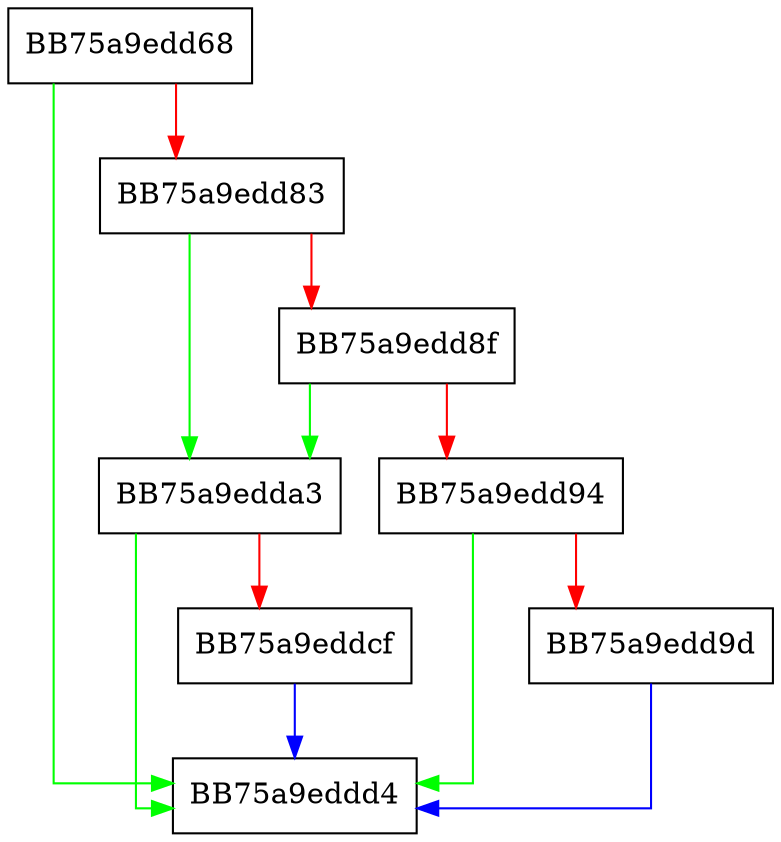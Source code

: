digraph _Towlower {
  node [shape="box"];
  graph [splines=ortho];
  BB75a9edd68 -> BB75a9eddd4 [color="green"];
  BB75a9edd68 -> BB75a9edd83 [color="red"];
  BB75a9edd83 -> BB75a9edda3 [color="green"];
  BB75a9edd83 -> BB75a9edd8f [color="red"];
  BB75a9edd8f -> BB75a9edda3 [color="green"];
  BB75a9edd8f -> BB75a9edd94 [color="red"];
  BB75a9edd94 -> BB75a9eddd4 [color="green"];
  BB75a9edd94 -> BB75a9edd9d [color="red"];
  BB75a9edd9d -> BB75a9eddd4 [color="blue"];
  BB75a9edda3 -> BB75a9eddd4 [color="green"];
  BB75a9edda3 -> BB75a9eddcf [color="red"];
  BB75a9eddcf -> BB75a9eddd4 [color="blue"];
}